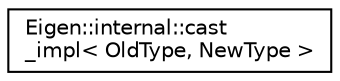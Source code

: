 digraph "Graphical Class Hierarchy"
{
  edge [fontname="Helvetica",fontsize="10",labelfontname="Helvetica",labelfontsize="10"];
  node [fontname="Helvetica",fontsize="10",shape=record];
  rankdir="LR";
  Node1 [label="Eigen::internal::cast\l_impl\< OldType, NewType \>",height=0.2,width=0.4,color="black", fillcolor="white", style="filled",URL="$struct_eigen_1_1internal_1_1cast__impl.html"];
}

